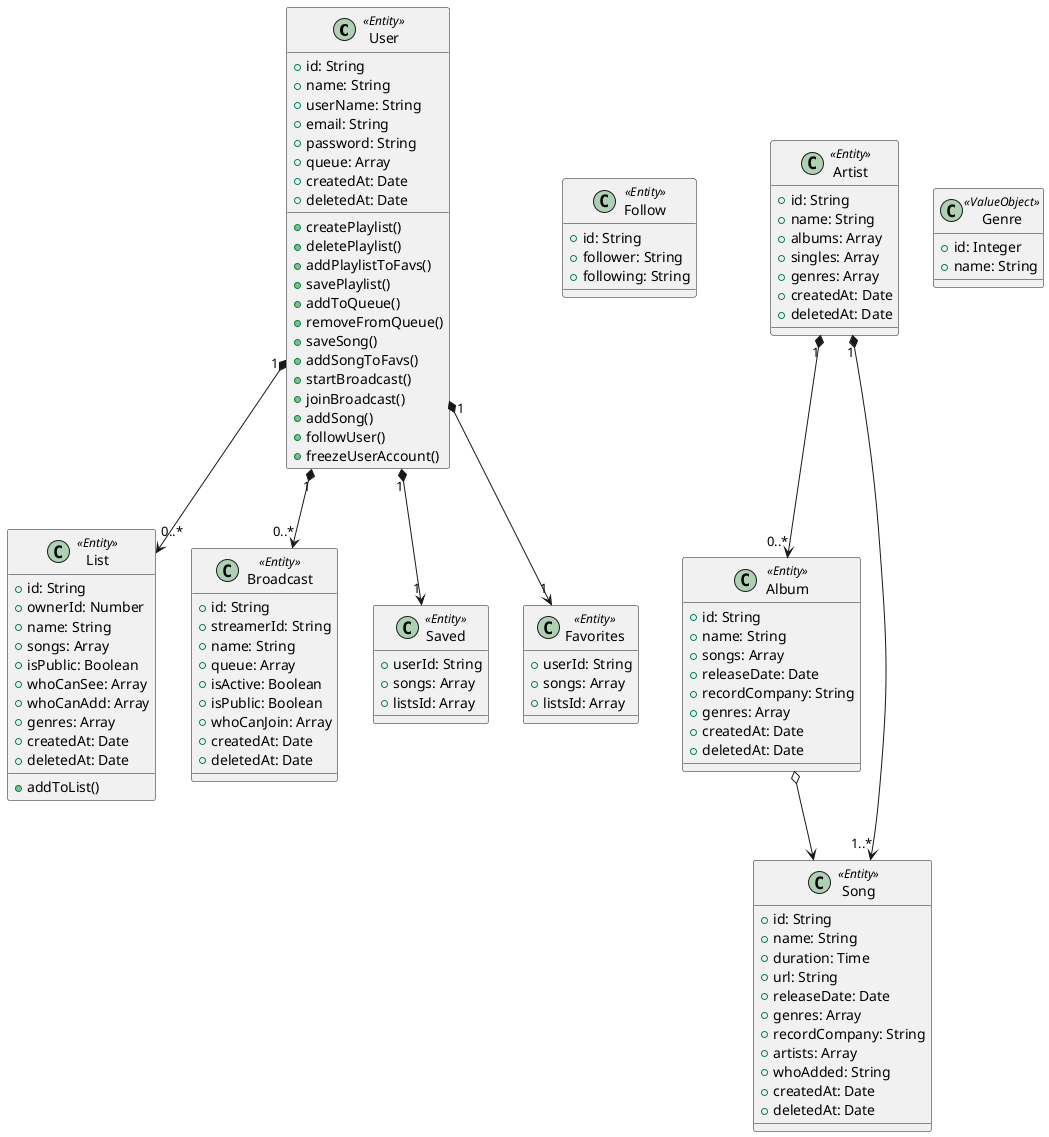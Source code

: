 @startuml grooveshark


class User <<Entity>>{
  + id: String
  + name: String
  + userName: String
  + email: String
  + password: String
  + queue: Array
  + createdAt: Date
  + deletedAt: Date

  + createPlaylist()
  + deletePlaylist()
  + addPlaylistToFavs()
  + savePlaylist()
  + addToQueue()
  + removeFromQueue()
  + saveSong()
  + addSongToFavs()
  + startBroadcast()
  + joinBroadcast()
  + addSong()
  + followUser()
  + freezeUserAccount()
}

class Follow <<Entity>> {
  + id: String
  + follower: String
  + following: String
}

class List <<Entity>>{
  + id: String
  + ownerId: Number
  + name: String
  + songs: Array
  + isPublic: Boolean
  + whoCanSee: Array
  + whoCanAdd: Array
  + genres: Array
  + createdAt: Date
  + deletedAt: Date
  + addToList()
}

class Artist <<Entity>>{
  + id: String
  + name: String
  + albums: Array
  + singles: Array
  + genres: Array
  + createdAt: Date
  + deletedAt: Date
}

class Album <<Entity>>{
  + id: String
  + name: String
  + songs: Array
  + releaseDate: Date
  + recordCompany: String
  + genres: Array
  + createdAt: Date
  + deletedAt: Date
}

class Song <<Entity>>{
  + id: String
  + name: String
  + duration: Time
  + url: String
  + releaseDate: Date
  + genres: Array
  + recordCompany: String
  + artists: Array
  + whoAdded: String
  + createdAt: Date
  + deletedAt: Date
}

class Broadcast <<Entity>>{
  + id: String
  + streamerId: String
  + name: String
  + queue: Array
  + isActive: Boolean
  + isPublic: Boolean
  + whoCanJoin: Array
  + createdAt: Date
  + deletedAt: Date
}

class Genre <<ValueObject>>{
  + id: Integer
  + name: String
}

class Saved <<Entity>>{
  + userId: String
  + songs: Array
  + listsId: Array
}

class Favorites <<Entity>>{
  + userId: String
  + songs: Array
  + listsId: Array
}

Artist "1" *--> "0..*" Album
Artist "1" *--> "1..*" Song
User "1" *--> "0..*" List
User "1" *--> "1" Saved
User "1" *--> "1" Favorites
User "1" *--> "0..*" Broadcast

Album o--> Song

@enduml
